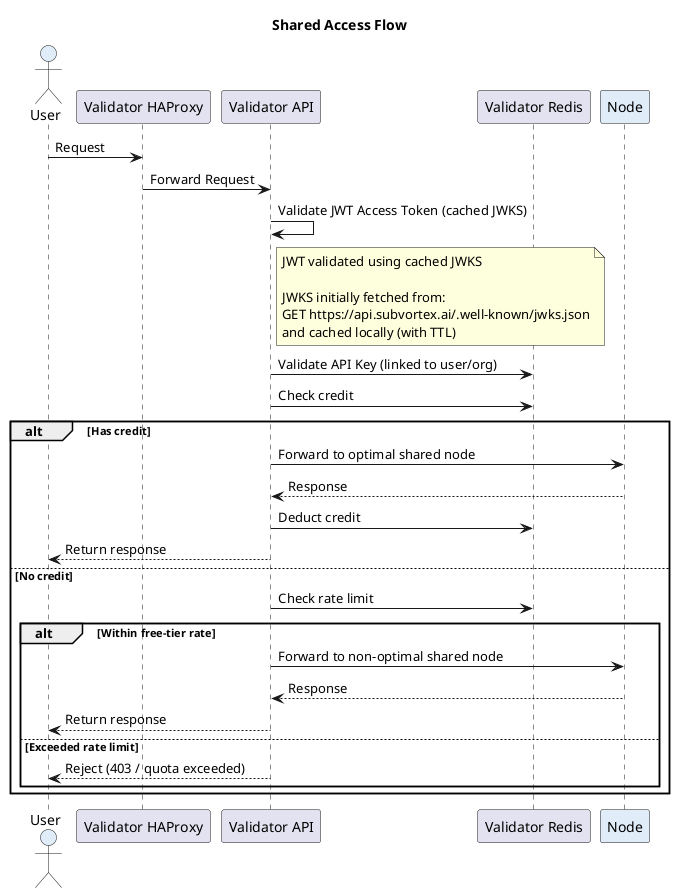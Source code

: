 @startuml
title Shared Access Flow

actor "User" as User #E0ECF8
participant "Validator HAProxy" as VHAProxy
participant "Validator API" as VAPI
participant "Validator Redis" as Redis
participant "Node" as Node #E0ECF8

User -> VHAProxy : Request
VHAProxy -> VAPI : Forward Request

VAPI -> VAPI : Validate JWT Access Token (cached JWKS)
note right of VAPI
JWT validated using cached JWKS

JWKS initially fetched from:
GET https://api.subvortex.ai/.well-known/jwks.json
and cached locally (with TTL)
end note

VAPI -> Redis : Validate API Key (linked to user/org)
VAPI -> Redis : Check credit

alt Has credit
    VAPI -> Node : Forward to optimal shared node
    Node --> VAPI : Response
    VAPI -> Redis : Deduct credit
    VAPI --> User : Return response
else No credit
    VAPI -> Redis : Check rate limit
    alt Within free-tier rate
        VAPI -> Node : Forward to non-optimal shared node
        Node --> VAPI : Response
        VAPI --> User : Return response
    else Exceeded rate limit
        VAPI --> User : Reject (403 / quota exceeded)
    end
end

@enduml
